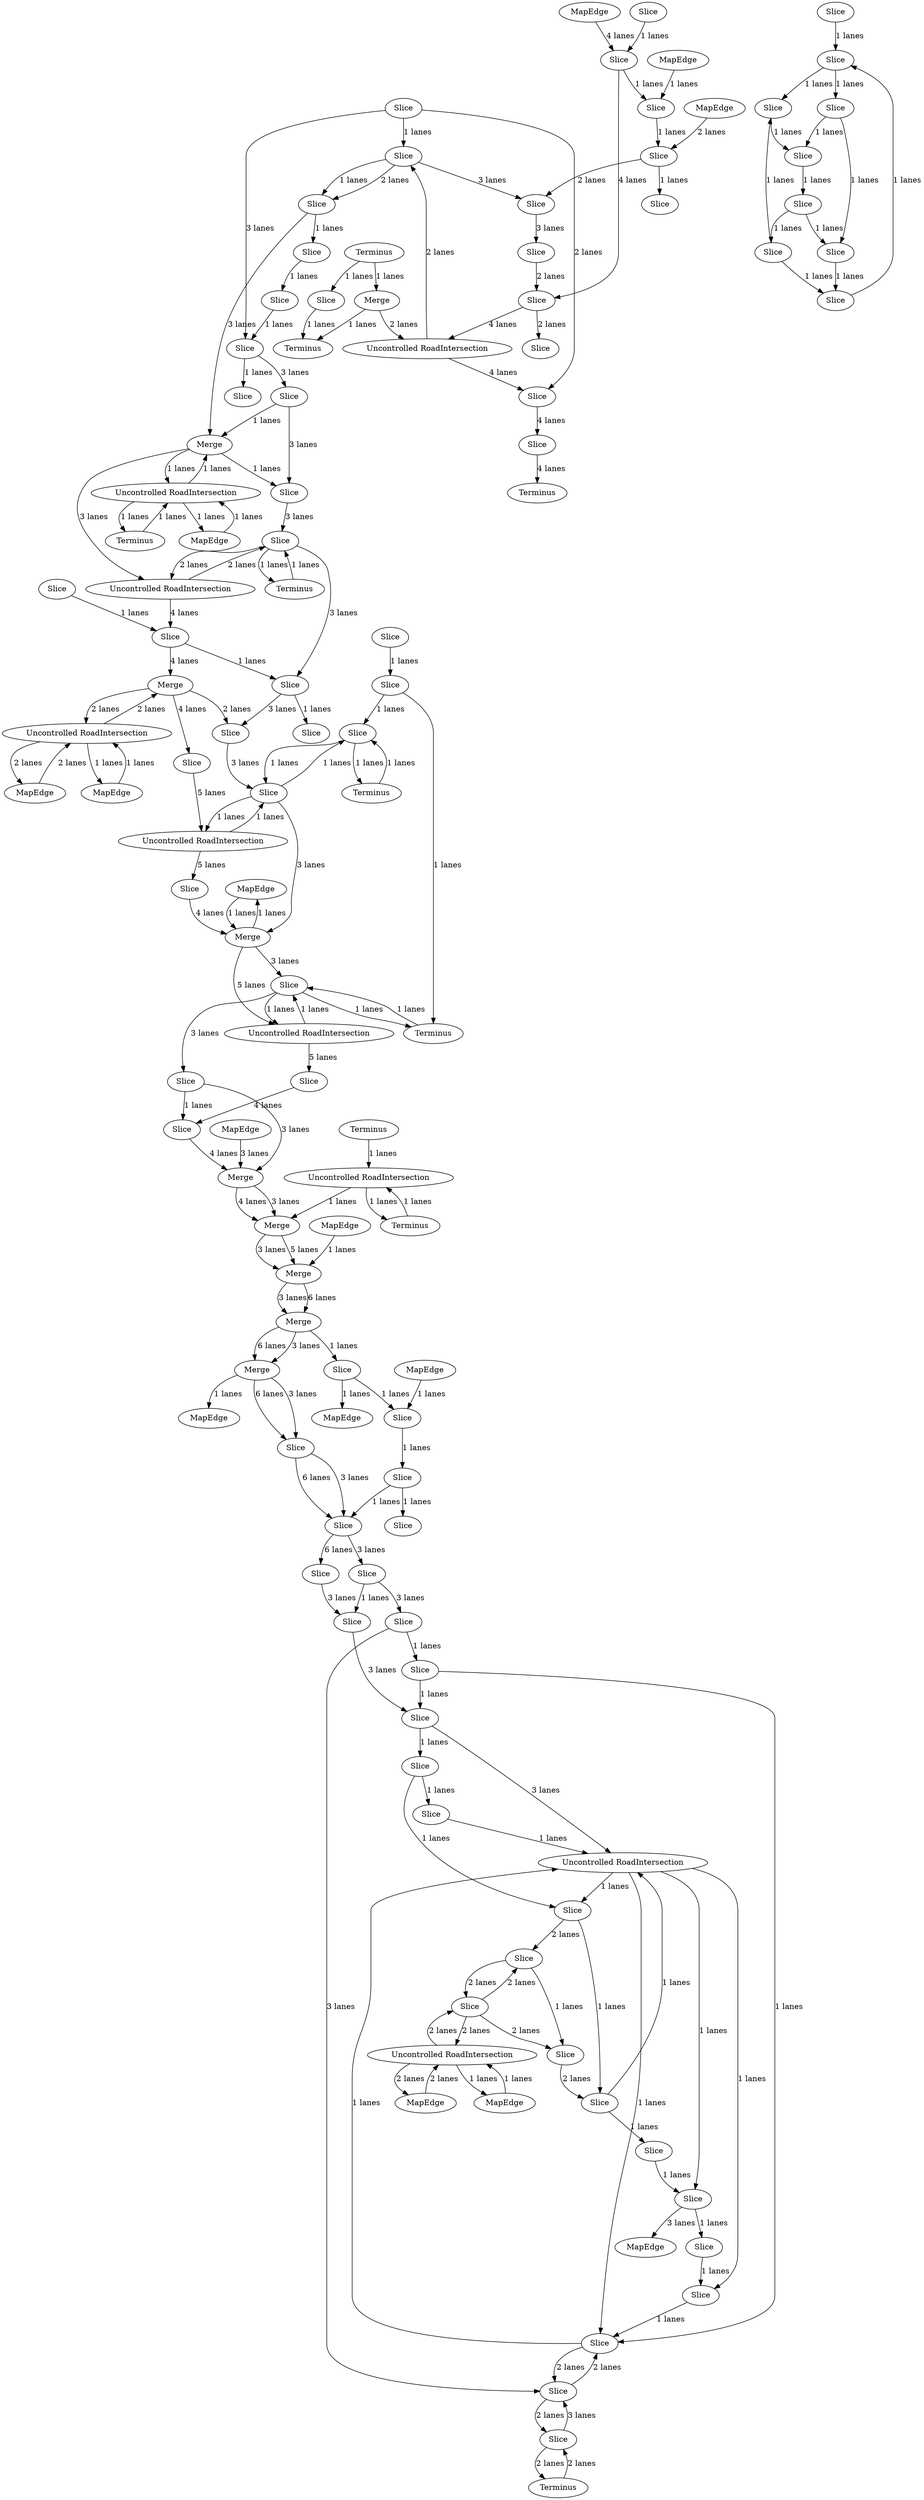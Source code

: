digraph {
    0 [ label = "MapEdge" ]
    1 [ label = "Merge" ]
    2 [ label = "MapEdge" ]
    3 [ label = "Merge" ]
    4 [ label = "MapEdge" ]
    5 [ label = "Merge" ]
    6 [ label = "Uncontrolled RoadIntersection" ]
    7 [ label = "Slice" ]
    8 [ label = "MapEdge" ]
    9 [ label = "MapEdge" ]
    10 [ label = "Slice" ]
    11 [ label = "Uncontrolled RoadIntersection" ]
    12 [ label = "Terminus" ]
    13 [ label = "MapEdge" ]
    14 [ label = "Merge" ]
    15 [ label = "MapEdge" ]
    16 [ label = "Slice" ]
    17 [ label = "Slice" ]
    18 [ label = "Uncontrolled RoadIntersection" ]
    19 [ label = "Terminus" ]
    20 [ label = "Uncontrolled RoadIntersection" ]
    21 [ label = "Slice" ]
    22 [ label = "MapEdge" ]
    23 [ label = "Slice" ]
    24 [ label = "Uncontrolled RoadIntersection" ]
    25 [ label = "MapEdge" ]
    26 [ label = "Slice" ]
    27 [ label = "Slice" ]
    28 [ label = "Slice" ]
    29 [ label = "Slice" ]
    30 [ label = "Uncontrolled RoadIntersection" ]
    31 [ label = "Slice" ]
    32 [ label = "Slice" ]
    33 [ label = "Slice" ]
    34 [ label = "Slice" ]
    35 [ label = "Slice" ]
    36 [ label = "Terminus" ]
    37 [ label = "Slice" ]
    38 [ label = "Terminus" ]
    39 [ label = "Merge" ]
    40 [ label = "MapEdge" ]
    41 [ label = "Slice" ]
    42 [ label = "Slice" ]
    43 [ label = "Slice" ]
    44 [ label = "Slice" ]
    45 [ label = "Slice" ]
    46 [ label = "Slice" ]
    47 [ label = "MapEdge" ]
    48 [ label = "Uncontrolled RoadIntersection" ]
    49 [ label = "Slice" ]
    50 [ label = "Slice" ]
    51 [ label = "Slice" ]
    52 [ label = "Slice" ]
    53 [ label = "Terminus" ]
    54 [ label = "Slice" ]
    55 [ label = "Merge" ]
    56 [ label = "Terminus" ]
    57 [ label = "Terminus" ]
    58 [ label = "Slice" ]
    59 [ label = "Slice" ]
    60 [ label = "Slice" ]
    61 [ label = "Slice" ]
    62 [ label = "MapEdge" ]
    63 [ label = "Slice" ]
    64 [ label = "Slice" ]
    65 [ label = "Merge" ]
    66 [ label = "Merge" ]
    67 [ label = "Slice" ]
    68 [ label = "Terminus" ]
    69 [ label = "Slice" ]
    70 [ label = "Slice" ]
    71 [ label = "Slice" ]
    72 [ label = "Slice" ]
    73 [ label = "MapEdge" ]
    74 [ label = "Slice" ]
    75 [ label = "Slice" ]
    76 [ label = "MapEdge" ]
    77 [ label = "Slice" ]
    78 [ label = "Slice" ]
    79 [ label = "Slice" ]
    80 [ label = "Slice" ]
    81 [ label = "Slice" ]
    82 [ label = "Uncontrolled RoadIntersection" ]
    83 [ label = "Terminus" ]
    84 [ label = "Slice" ]
    85 [ label = "Slice" ]
    86 [ label = "Slice" ]
    87 [ label = "Slice" ]
    88 [ label = "Slice" ]
    89 [ label = "Slice" ]
    90 [ label = "Slice" ]
    91 [ label = "Slice" ]
    92 [ label = "Slice" ]
    93 [ label = "Uncontrolled RoadIntersection" ]
    94 [ label = "Terminus" ]
    95 [ label = "Slice" ]
    96 [ label = "MapEdge" ]
    97 [ label = "Slice" ]
    98 [ label = "Slice" ]
    99 [ label = "Slice" ]
    100 [ label = "Slice" ]
    101 [ label = "Slice" ]
    102 [ label = "Slice" ]
    103 [ label = "Slice" ]
    104 [ label = "Slice" ]
    105 [ label = "Slice" ]
    106 [ label = "Slice" ]
    107 [ label = "Slice" ]
    108 [ label = "Slice" ]
    109 [ label = "Slice" ]
    110 [ label = "Slice" ]
    111 [ label = "Merge" ]
    112 [ label = "Slice" ]
    113 [ label = "Slice" ]
    114 [ label = "Slice" ]
    0 -> 1 [ label = "1 lanes" ]
    1 -> 0 [ label = "1 lanes" ]
    2 -> 24 [ label = "2 lanes" ]
    24 -> 2 [ label = "2 lanes" ]
    24 -> 3 [ label = "2 lanes" ]
    3 -> 24 [ label = "2 lanes" ]
    4 -> 93 [ label = "1 lanes" ]
    93 -> 4 [ label = "1 lanes" ]
    93 -> 5 [ label = "1 lanes" ]
    5 -> 93 [ label = "1 lanes" ]
    6 -> 7 [ label = "2 lanes" ]
    7 -> 6 [ label = "2 lanes" ]
    8 -> 65 [ label = "3 lanes" ]
    9 -> 17 [ label = "1 lanes" ]
    17 -> 10 [ label = "1 lanes" ]
    10 -> 37 [ label = "1 lanes" ]
    11 -> 63 [ label = "1 lanes" ]
    63 -> 11 [ label = "1 lanes" ]
    63 -> 104 [ label = "1 lanes" ]
    104 -> 63 [ label = "1 lanes" ]
    104 -> 12 [ label = "1 lanes" ]
    12 -> 104 [ label = "1 lanes" ]
    13 -> 66 [ label = "1 lanes" ]
    14 -> 15 [ label = "1 lanes" ]
    16 -> 17 [ label = "1 lanes" ]
    18 -> 64 [ label = "1 lanes" ]
    64 -> 18 [ label = "1 lanes" ]
    64 -> 19 [ label = "1 lanes" ]
    19 -> 64 [ label = "1 lanes" ]
    20 -> 21 [ label = "4 lanes" ]
    22 -> 81 [ label = "4 lanes" ]
    81 -> 23 [ label = "4 lanes" ]
    24 -> 25 [ label = "1 lanes" ]
    25 -> 24 [ label = "1 lanes" ]
    10 -> 26 [ label = "1 lanes" ]
    27 -> 109 [ label = "1 lanes" ]
    109 -> 106 [ label = "1 lanes" ]
    106 -> 108 [ label = "1 lanes" ]
    108 -> 27 [ label = "1 lanes" ]
    28 -> 29 [ label = "1 lanes" ]
    30 -> 31 [ label = "1 lanes" ]
    29 -> 32 [ label = "2 lanes" ]
    33 -> 34 [ label = "3 lanes" ]
    84 -> 5 [ label = "3 lanes" ]
    5 -> 6 [ label = "3 lanes" ]
    35 -> 36 [ label = "4 lanes" ]
    111 -> 14 [ label = "6 lanes" ]
    14 -> 95 [ label = "6 lanes" ]
    95 -> 37 [ label = "6 lanes" ]
    37 -> 33 [ label = "6 lanes" ]
    38 -> 82 [ label = "1 lanes" ]
    82 -> 39 [ label = "1 lanes" ]
    40 -> 48 [ label = "2 lanes" ]
    48 -> 40 [ label = "2 lanes" ]
    48 -> 41 [ label = "2 lanes" ]
    41 -> 48 [ label = "2 lanes" ]
    42 -> 44 [ label = "2 lanes" ]
    44 -> 42 [ label = "2 lanes" ]
    43 -> 44 [ label = "1 lanes" ]
    100 -> 43 [ label = "1 lanes" ]
    43 -> 45 [ label = "1 lanes" ]
    45 -> 77 [ label = "1 lanes" ]
    77 -> 46 [ label = "1 lanes" ]
    47 -> 48 [ label = "1 lanes" ]
    48 -> 47 [ label = "1 lanes" ]
    44 -> 30 [ label = "1 lanes" ]
    30 -> 44 [ label = "1 lanes" ]
    32 -> 49 [ label = "1 lanes" ]
    50 -> 98 [ label = "4 lanes" ]
    98 -> 65 [ label = "4 lanes" ]
    65 -> 39 [ label = "4 lanes" ]
    7 -> 89 [ label = "3 lanes" ]
    89 -> 51 [ label = "3 lanes" ]
    52 -> 34 [ label = "1 lanes" ]
    53 -> 54 [ label = "2 lanes" ]
    54 -> 53 [ label = "2 lanes" ]
    55 -> 20 [ label = "2 lanes" ]
    55 -> 56 [ label = "1 lanes" ]
    57 -> 55 [ label = "1 lanes" ]
    20 -> 58 [ label = "2 lanes" ]
    59 -> 87 [ label = "3 lanes" ]
    87 -> 67 [ label = "3 lanes" ]
    67 -> 91 [ label = "3 lanes" ]
    91 -> 7 [ label = "3 lanes" ]
    59 -> 21 [ label = "2 lanes" ]
    27 -> 60 [ label = "1 lanes" ]
    61 -> 27 [ label = "1 lanes" ]
    60 -> 110 [ label = "1 lanes" ]
    110 -> 105 [ label = "1 lanes" ]
    105 -> 107 [ label = "1 lanes" ]
    107 -> 60 [ label = "1 lanes" ]
    111 -> 16 [ label = "1 lanes" ]
    16 -> 62 [ label = "1 lanes" ]
    51 -> 63 [ label = "3 lanes" ]
    63 -> 1 [ label = "3 lanes" ]
    1 -> 64 [ label = "3 lanes" ]
    64 -> 99 [ label = "3 lanes" ]
    99 -> 65 [ label = "3 lanes" ]
    65 -> 39 [ label = "3 lanes" ]
    39 -> 66 [ label = "3 lanes" ]
    66 -> 111 [ label = "3 lanes" ]
    111 -> 14 [ label = "3 lanes" ]
    14 -> 95 [ label = "3 lanes" ]
    95 -> 37 [ label = "3 lanes" ]
    37 -> 52 [ label = "3 lanes" ]
    52 -> 100 [ label = "3 lanes" ]
    100 -> 42 [ label = "3 lanes" ]
    67 -> 5 [ label = "1 lanes" ]
    3 -> 51 [ label = "2 lanes" ]
    7 -> 68 [ label = "1 lanes" ]
    68 -> 7 [ label = "1 lanes" ]
    69 -> 23 [ label = "2 lanes" ]
    23 -> 70 [ label = "2 lanes" ]
    97 -> 74 [ label = "1 lanes" ]
    74 -> 71 [ label = "1 lanes" ]
    72 -> 69 [ label = "3 lanes" ]
    30 -> 46 [ label = "1 lanes" ]
    73 -> 74 [ label = "2 lanes" ]
    74 -> 72 [ label = "2 lanes" ]
    49 -> 31 [ label = "1 lanes" ]
    31 -> 75 [ label = "1 lanes" ]
    41 -> 29 [ label = "2 lanes" ]
    75 -> 79 [ label = "1 lanes" ]
    79 -> 44 [ label = "1 lanes" ]
    54 -> 42 [ label = "3 lanes" ]
    42 -> 54 [ label = "2 lanes" ]
    46 -> 32 [ label = "1 lanes" ]
    46 -> 28 [ label = "2 lanes" ]
    41 -> 28 [ label = "2 lanes" ]
    28 -> 41 [ label = "2 lanes" ]
    32 -> 30 [ label = "1 lanes" ]
    31 -> 76 [ label = "3 lanes" ]
    34 -> 45 [ label = "3 lanes" ]
    45 -> 30 [ label = "3 lanes" ]
    77 -> 78 [ label = "1 lanes" ]
    78 -> 30 [ label = "1 lanes" ]
    30 -> 79 [ label = "1 lanes" ]
    80 -> 81 [ label = "1 lanes" ]
    81 -> 97 [ label = "1 lanes" ]
    82 -> 83 [ label = "1 lanes" ]
    83 -> 82 [ label = "1 lanes" ]
    58 -> 72 [ label = "3 lanes" ]
    59 -> 58 [ label = "1 lanes" ]
    84 -> 85 [ label = "1 lanes" ]
    86 -> 87 [ label = "1 lanes" ]
    87 -> 88 [ label = "1 lanes" ]
    85 -> 86 [ label = "1 lanes" ]
    58 -> 84 [ label = "1 lanes" ]
    58 -> 84 [ label = "2 lanes" ]
    23 -> 20 [ label = "4 lanes" ]
    89 -> 90 [ label = "1 lanes" ]
    5 -> 91 [ label = "1 lanes" ]
    114 -> 89 [ label = "1 lanes" ]
    92 -> 114 [ label = "1 lanes" ]
    101 -> 56 [ label = "1 lanes" ]
    21 -> 35 [ label = "4 lanes" ]
    93 -> 94 [ label = "1 lanes" ]
    94 -> 93 [ label = "1 lanes" ]
    96 -> 97 [ label = "1 lanes" ]
    99 -> 98 [ label = "1 lanes" ]
    57 -> 101 [ label = "1 lanes" ]
    102 -> 103 [ label = "1 lanes" ]
    103 -> 19 [ label = "1 lanes" ]
    103 -> 104 [ label = "1 lanes" ]
    105 -> 106 [ label = "1 lanes" ]
    107 -> 108 [ label = "1 lanes" ]
    109 -> 110 [ label = "1 lanes" ]
    66 -> 111 [ label = "6 lanes" ]
    39 -> 66 [ label = "5 lanes" ]
    18 -> 50 [ label = "5 lanes" ]
    112 -> 1 [ label = "4 lanes" ]
    113 -> 11 [ label = "5 lanes" ]
    11 -> 112 [ label = "5 lanes" ]
    6 -> 114 [ label = "4 lanes" ]
    114 -> 3 [ label = "4 lanes" ]
    3 -> 113 [ label = "4 lanes" ]
    1 -> 18 [ label = "5 lanes" ]
}
